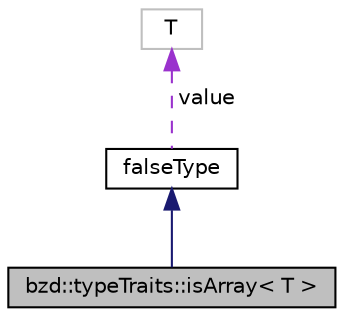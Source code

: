 digraph "bzd::typeTraits::isArray&lt; T &gt;"
{
  edge [fontname="Helvetica",fontsize="10",labelfontname="Helvetica",labelfontsize="10"];
  node [fontname="Helvetica",fontsize="10",shape=record];
  Node2 [label="bzd::typeTraits::isArray\< T \>",height=0.2,width=0.4,color="black", fillcolor="grey75", style="filled", fontcolor="black"];
  Node3 -> Node2 [dir="back",color="midnightblue",fontsize="10",style="solid"];
  Node3 [label="falseType",height=0.2,width=0.4,color="black", fillcolor="white", style="filled",URL="$structbzd_1_1typeTraits_1_1integralConstant.html"];
  Node4 -> Node3 [dir="back",color="darkorchid3",fontsize="10",style="dashed",label=" value" ];
  Node4 [label="T",height=0.2,width=0.4,color="grey75", fillcolor="white", style="filled"];
}
